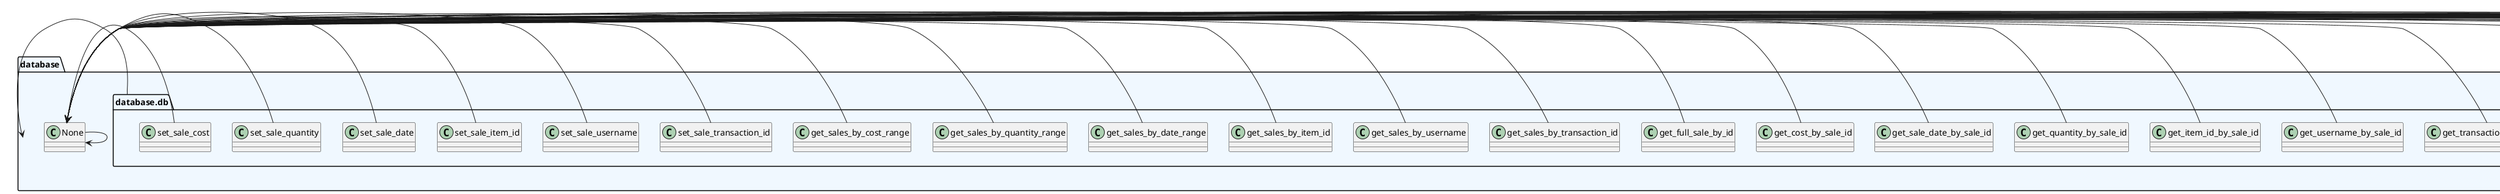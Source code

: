 @startuml packages
set namespaceSeparator none
package "database" as database #aliceblue {
    database.db -> database
    None -> None
}
package "database.db" as database.db #aliceblue {
    insert_new_item -> None
    get_full_inventory -> None
    get_all_item_ids -> None
    get_item_name_by_id -> None
    get_item_info_by_id -> None
    get_item_price_by_id -> None
    get_item_stock_by_id -> None
    get_item_image_url_by_id -> None
    get_item_category_by_id -> None
    set_item_name -> None
    set_item_info -> None
    set_item_price -> None
    set_item_stock -> None
    set_item_image_url -> None
    set_item_category -> None
    insert_user -> None
    get_all_user_information -> None
    get_password_hash_by_username -> None
    get_email_by_username -> None
    get_first_name_by_username -> None
    get_last_name_by_username -> None
    get_address -> None
    get_payment_method -> None
    set_password_hash -> None
    set_email -> None
    set_first_name -> None
    set_last_name -> None
    set_address -> None
    set_payment_method -> None
    insert_new_sale -> None
    get_full_sales_information -> None
    get_transaction_id_by_sale_id -> None
    get_username_by_sale_id -> None
    get_item_id_by_sale_id -> None
    get_quantity_by_sale_id -> None
    get_sale_date_by_sale_id -> None
    get_cost_by_sale_id -> None
    get_full_sale_by_id -> None
    get_sales_by_transaction_id -> None
    get_sales_by_username -> None
    get_sales_by_item_id -> None
    get_sales_by_date_range -> None
    get_sales_by_quantity_range -> None
    get_sales_by_cost_range -> None
    set_sale_transaction_id -> None
    set_sale_username -> None
    set_sale_item_id -> None
    set_sale_date -> None
    set_sale_quantity -> None
    set_sale_cost -> None
}

@enduml
